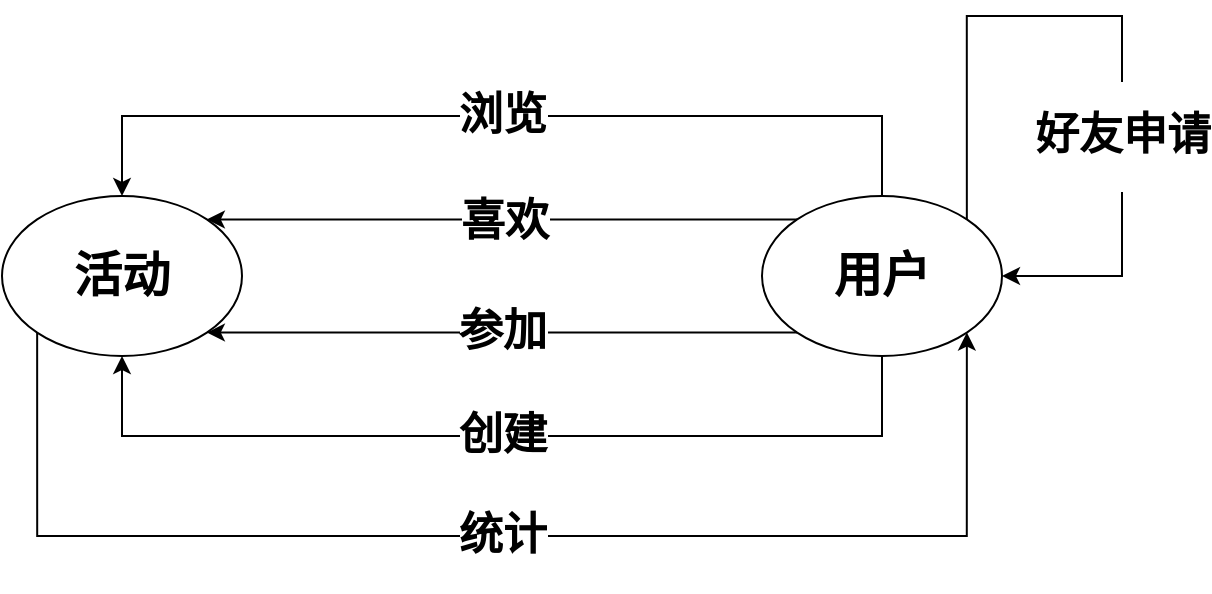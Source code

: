 <mxfile version="13.7.9" type="device"><diagram id="Wps1aogv6LlBRskHpIg2" name="第 1 页"><mxGraphModel dx="1086" dy="806" grid="1" gridSize="10" guides="1" tooltips="1" connect="1" arrows="1" fold="1" page="1" pageScale="1" pageWidth="1169" pageHeight="827" math="0" shadow="0"><root><mxCell id="0"/><mxCell id="1" parent="0"/><mxCell id="tUzed4i6_dD1m4E2D39J-10" value="&lt;h1&gt;统计&lt;/h1&gt;" style="edgeStyle=orthogonalEdgeStyle;rounded=0;orthogonalLoop=1;jettySize=auto;html=1;exitX=0;exitY=1;exitDx=0;exitDy=0;entryX=1;entryY=1;entryDx=0;entryDy=0;" edge="1" parent="1" source="tUzed4i6_dD1m4E2D39J-1" target="tUzed4i6_dD1m4E2D39J-2"><mxGeometry relative="1" as="geometry"><Array as="points"><mxPoint x="208" y="450"/><mxPoint x="672" y="450"/></Array></mxGeometry></mxCell><mxCell id="tUzed4i6_dD1m4E2D39J-1" value="&lt;h1&gt;活动&lt;/h1&gt;" style="ellipse;whiteSpace=wrap;html=1;" vertex="1" parent="1"><mxGeometry x="190" y="280" width="120" height="80" as="geometry"/></mxCell><mxCell id="tUzed4i6_dD1m4E2D39J-4" style="edgeStyle=orthogonalEdgeStyle;rounded=0;orthogonalLoop=1;jettySize=auto;html=1;exitX=0;exitY=0;exitDx=0;exitDy=0;entryX=1;entryY=0;entryDx=0;entryDy=0;" edge="1" parent="1" source="tUzed4i6_dD1m4E2D39J-2" target="tUzed4i6_dD1m4E2D39J-1"><mxGeometry relative="1" as="geometry"/></mxCell><mxCell id="tUzed4i6_dD1m4E2D39J-5" value="&lt;h1&gt;喜欢&lt;/h1&gt;" style="edgeLabel;html=1;align=center;verticalAlign=middle;resizable=0;points=[];" vertex="1" connectable="0" parent="tUzed4i6_dD1m4E2D39J-4"><mxGeometry x="0.244" y="1" relative="1" as="geometry"><mxPoint x="36.43" as="offset"/></mxGeometry></mxCell><mxCell id="tUzed4i6_dD1m4E2D39J-6" value="&lt;h1&gt;参加&lt;/h1&gt;" style="edgeStyle=orthogonalEdgeStyle;rounded=0;orthogonalLoop=1;jettySize=auto;html=1;exitX=0;exitY=1;exitDx=0;exitDy=0;entryX=1;entryY=1;entryDx=0;entryDy=0;" edge="1" parent="1" source="tUzed4i6_dD1m4E2D39J-2" target="tUzed4i6_dD1m4E2D39J-1"><mxGeometry relative="1" as="geometry"/></mxCell><mxCell id="tUzed4i6_dD1m4E2D39J-8" value="&lt;h1&gt;浏览&lt;/h1&gt;" style="edgeStyle=orthogonalEdgeStyle;rounded=0;orthogonalLoop=1;jettySize=auto;html=1;exitX=0.5;exitY=0;exitDx=0;exitDy=0;entryX=0.5;entryY=0;entryDx=0;entryDy=0;" edge="1" parent="1" source="tUzed4i6_dD1m4E2D39J-2" target="tUzed4i6_dD1m4E2D39J-1"><mxGeometry relative="1" as="geometry"><Array as="points"><mxPoint x="630" y="240"/><mxPoint x="250" y="240"/></Array></mxGeometry></mxCell><mxCell id="tUzed4i6_dD1m4E2D39J-9" value="&lt;h1&gt;创建&lt;/h1&gt;" style="edgeStyle=orthogonalEdgeStyle;rounded=0;orthogonalLoop=1;jettySize=auto;html=1;exitX=0.5;exitY=1;exitDx=0;exitDy=0;entryX=0.5;entryY=1;entryDx=0;entryDy=0;" edge="1" parent="1" source="tUzed4i6_dD1m4E2D39J-2" target="tUzed4i6_dD1m4E2D39J-1"><mxGeometry relative="1" as="geometry"><Array as="points"><mxPoint x="630" y="400"/><mxPoint x="250" y="400"/></Array></mxGeometry></mxCell><mxCell id="tUzed4i6_dD1m4E2D39J-2" value="&lt;h1&gt;用户&lt;/h1&gt;" style="ellipse;whiteSpace=wrap;html=1;" vertex="1" parent="1"><mxGeometry x="570" y="280" width="120" height="80" as="geometry"/></mxCell><mxCell id="tUzed4i6_dD1m4E2D39J-7" value="&lt;h1&gt;好友申请&lt;/h1&gt;" style="edgeStyle=orthogonalEdgeStyle;rounded=0;orthogonalLoop=1;jettySize=auto;html=1;exitX=1;exitY=0;exitDx=0;exitDy=0;entryX=1;entryY=0.5;entryDx=0;entryDy=0;" edge="1" parent="1" source="tUzed4i6_dD1m4E2D39J-2" target="tUzed4i6_dD1m4E2D39J-2"><mxGeometry x="0.296" relative="1" as="geometry"><Array as="points"><mxPoint x="672" y="190"/><mxPoint x="750" y="190"/><mxPoint x="750" y="320"/></Array><mxPoint as="offset"/></mxGeometry></mxCell></root></mxGraphModel></diagram></mxfile>